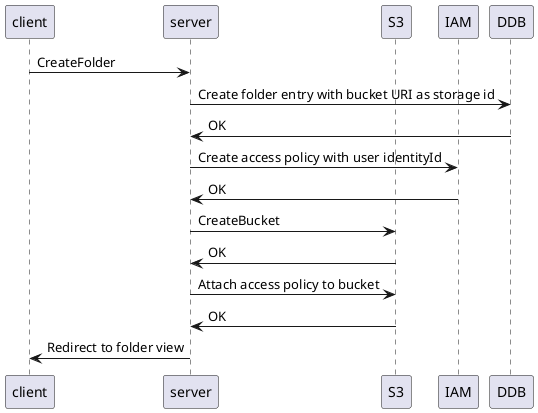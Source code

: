 @startuml
participant client
participant server
participant S3
participant IAM
participant DDB

client -> server: CreateFolder
server -> DDB: Create folder entry with bucket URI as storage id
DDB -> server: OK
server -> IAM : Create access policy with user identityId
IAM -> server: OK
server -> S3: CreateBucket
S3 -> server: OK
server -> S3: Attach access policy to bucket
S3 -> server: OK
server -> client: Redirect to folder view
@enduml
